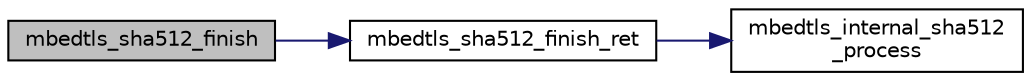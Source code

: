 digraph "mbedtls_sha512_finish"
{
 // LATEX_PDF_SIZE
  edge [fontname="Helvetica",fontsize="10",labelfontname="Helvetica",labelfontsize="10"];
  node [fontname="Helvetica",fontsize="10",shape=record];
  rankdir="LR";
  Node1 [label="mbedtls_sha512_finish",height=0.2,width=0.4,color="black", fillcolor="grey75", style="filled", fontcolor="black",tooltip="This function finishes the SHA-512 operation, and writes the result to the output buffer."];
  Node1 -> Node2 [color="midnightblue",fontsize="10",style="solid",fontname="Helvetica"];
  Node2 [label="mbedtls_sha512_finish_ret",height=0.2,width=0.4,color="black", fillcolor="white", style="filled",URL="$df/dd2/sha512_8c.html#ae58dccdf29be89f5db17d7cec3d9eaa6",tooltip="This function finishes the SHA-512 operation, and writes the result to the output buffer...."];
  Node2 -> Node3 [color="midnightblue",fontsize="10",style="solid",fontname="Helvetica"];
  Node3 [label="mbedtls_internal_sha512\l_process",height=0.2,width=0.4,color="black", fillcolor="white", style="filled",URL="$df/dd2/sha512_8c.html#a2444643f71eb582c81a60c4dfd04f894",tooltip="This function processes a single data block within the ongoing SHA-512 computation."];
}
